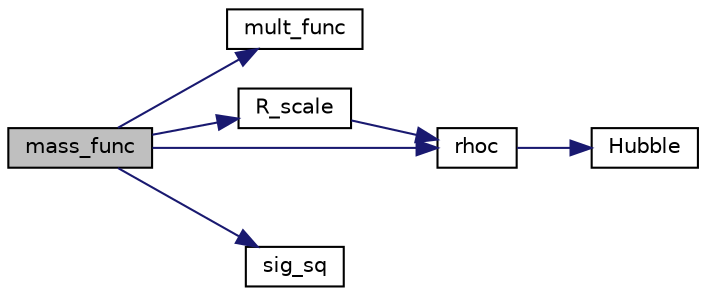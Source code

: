 digraph "mass_func"
{
 // LATEX_PDF_SIZE
  edge [fontname="Helvetica",fontsize="10",labelfontname="Helvetica",labelfontsize="10"];
  node [fontname="Helvetica",fontsize="10",shape=record];
  rankdir="LR";
  Node1 [label="mass_func",height=0.2,width=0.4,color="black", fillcolor="grey75", style="filled", fontcolor="black",tooltip="Compute the halo mass function for Press-Schechter, Sheth-Tormen and Tinker models see Pillepich et a..."];
  Node1 -> Node2 [color="midnightblue",fontsize="10",style="solid",fontname="Helvetica"];
  Node2 [label="mult_func",height=0.2,width=0.4,color="black", fillcolor="white", style="filled",URL="$d7/d10/line__ingredients_8c.html#ae44a16b587a91c0ea92dea263d20a5be",tooltip="Compute the multiplicity function needed to compute the halo mass function Three models are implement..."];
  Node1 -> Node3 [color="midnightblue",fontsize="10",style="solid",fontname="Helvetica"];
  Node3 [label="R_scale",height=0.2,width=0.4,color="black", fillcolor="white", style="filled",URL="$d6/d32/cosmology_8c.html#a7558ae7e109dad93059a1f88b2b4861f",tooltip="Compute the Lagrangian radius of halos in unit of 1/Mpc^3 , fixing z=0."];
  Node3 -> Node4 [color="midnightblue",fontsize="10",style="solid",fontname="Helvetica"];
  Node4 [label="rhoc",height=0.2,width=0.4,color="black", fillcolor="white", style="filled",URL="$d6/d32/cosmology_8c.html#a01ee8bb070f25ca114ae5d0b52d200a7",tooltip="Compute the critical density in unit of M_sun/Mpc^3."];
  Node4 -> Node5 [color="midnightblue",fontsize="10",style="solid",fontname="Helvetica"];
  Node5 [label="Hubble",height=0.2,width=0.4,color="black", fillcolor="white", style="filled",URL="$d6/d32/cosmology_8c.html#a888cc1795beb4c48fe8eb3d196e9c54a",tooltip="Compute the the hubble rate (exactly the quantity defined by CLASS as index_bg_H in the background mo..."];
  Node1 -> Node4 [color="midnightblue",fontsize="10",style="solid",fontname="Helvetica"];
  Node1 -> Node6 [color="midnightblue",fontsize="10",style="solid",fontname="Helvetica"];
  Node6 [label="sig_sq",height=0.2,width=0.4,color="black", fillcolor="white", style="filled",URL="$d6/d32/cosmology_8c.html#a3bfa0655596343cf7a7114f55ff8d754",tooltip="Compute variance of smoothed matter density fluctuations."];
}
